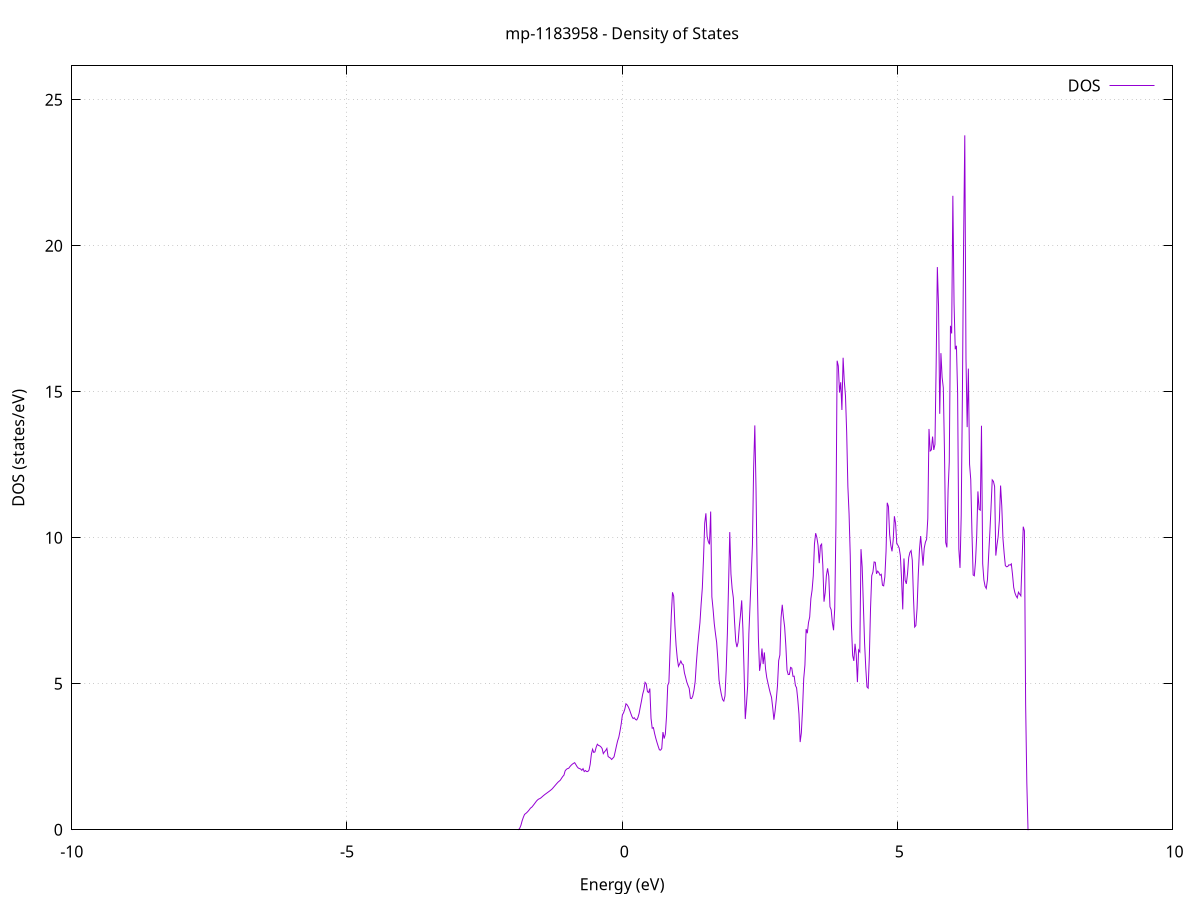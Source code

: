 set title 'mp-1183958 - Density of States'
set xlabel 'Energy (eV)'
set ylabel 'DOS (states/eV)'
set grid
set xrange [-10:10]
set yrange [0:26.162]
set xzeroaxis lt -1
set terminal png size 800,600
set output 'mp-1183958_dos_gnuplot.png'
plot '-' using 1:2 with lines title 'DOS'
-34.007100 0.000000
-33.985400 0.000000
-33.963700 0.000000
-33.942000 0.000000
-33.920300 0.000000
-33.898700 0.000000
-33.877000 0.000000
-33.855300 0.000000
-33.833600 0.000000
-33.812000 0.000000
-33.790300 0.000000
-33.768600 0.000000
-33.746900 0.000000
-33.725300 0.000000
-33.703600 0.000000
-33.681900 0.000000
-33.660200 0.000000
-33.638500 0.000000
-33.616900 0.000000
-33.595200 0.000000
-33.573500 0.000000
-33.551800 0.000000
-33.530200 0.000000
-33.508500 0.000000
-33.486800 0.000000
-33.465100 0.000000
-33.443400 0.000000
-33.421800 0.000000
-33.400100 0.000000
-33.378400 0.000000
-33.356700 0.000000
-33.335100 0.000000
-33.313400 0.000000
-33.291700 0.000000
-33.270000 0.000000
-33.248400 0.000000
-33.226700 0.000000
-33.205000 0.000000
-33.183300 0.000000
-33.161600 0.000000
-33.140000 0.000000
-33.118300 0.000000
-33.096600 0.000000
-33.074900 0.000000
-33.053300 0.000000
-33.031600 0.000000
-33.009900 0.000000
-32.988200 0.000000
-32.966500 0.000000
-32.944900 0.000000
-32.923200 0.000000
-32.901500 0.000000
-32.879800 0.000000
-32.858200 0.000000
-32.836500 0.000000
-32.814800 0.000000
-32.793100 0.000000
-32.771500 0.000000
-32.749800 0.000000
-32.728100 0.000000
-32.706400 0.000000
-32.684700 0.000000
-32.663100 0.000000
-32.641400 0.000000
-32.619700 0.000000
-32.598000 0.000000
-32.576400 0.000000
-32.554700 0.000000
-32.533000 0.000000
-32.511300 0.000000
-32.489600 0.000000
-32.468000 0.000000
-32.446300 0.000000
-32.424600 0.000000
-32.402900 0.000000
-32.381300 0.000000
-32.359600 0.000000
-32.337900 0.000000
-32.316200 0.000000
-32.294600 0.000000
-32.272900 0.000000
-32.251200 0.000000
-32.229500 0.000000
-32.207800 0.000000
-32.186200 0.000000
-32.164500 0.000000
-32.142800 0.000000
-32.121100 0.000000
-32.099500 0.000000
-32.077800 0.000000
-32.056100 0.000000
-32.034400 0.000000
-32.012800 0.000000
-31.991100 0.000000
-31.969400 0.000000
-31.947700 0.000000
-31.926000 0.000000
-31.904400 0.000000
-31.882700 0.000000
-31.861000 0.000000
-31.839300 0.000000
-31.817700 0.000000
-31.796000 0.000000
-31.774300 0.000000
-31.752600 0.000000
-31.730900 0.000000
-31.709300 0.000000
-31.687600 0.000000
-31.665900 0.000000
-31.644200 0.000000
-31.622600 0.000000
-31.600900 0.000000
-31.579200 0.000000
-31.557500 0.000000
-31.535900 0.000000
-31.514200 0.000000
-31.492500 0.000000
-31.470800 0.000000
-31.449100 0.000000
-31.427500 0.000000
-31.405800 0.000000
-31.384100 0.000000
-31.362400 0.000000
-31.340800 0.000000
-31.319100 0.000000
-31.297400 0.000000
-31.275700 0.000000
-31.254000 0.000000
-31.232400 0.000000
-31.210700 0.000000
-31.189000 0.000000
-31.167300 0.000000
-31.145700 0.000000
-31.124000 0.000000
-31.102300 0.000000
-31.080600 0.000000
-31.059000 0.000000
-31.037300 0.000000
-31.015600 0.000000
-30.993900 0.000000
-30.972200 0.000000
-30.950600 0.000000
-30.928900 0.000000
-30.907200 0.000000
-30.885500 0.000000
-30.863900 0.000000
-30.842200 0.000000
-30.820500 0.000000
-30.798800 0.000000
-30.777200 0.000000
-30.755500 0.000000
-30.733800 0.000000
-30.712100 0.000000
-30.690400 0.000000
-30.668800 0.000000
-30.647100 0.000000
-30.625400 0.000000
-30.603700 0.000000
-30.582100 0.000000
-30.560400 0.000000
-30.538700 0.000000
-30.517000 0.000000
-30.495300 0.000000
-30.473700 0.000000
-30.452000 0.000000
-30.430300 0.000000
-30.408600 0.000000
-30.387000 0.000000
-30.365300 0.000000
-30.343600 0.000000
-30.321900 0.000000
-30.300300 0.000000
-30.278600 0.000000
-30.256900 0.000000
-30.235200 0.000000
-30.213500 0.000000
-30.191900 0.000000
-30.170200 0.000000
-30.148500 0.000000
-30.126800 0.000000
-30.105200 0.000000
-30.083500 0.000000
-30.061800 0.000000
-30.040100 0.000000
-30.018400 0.000000
-29.996800 0.000000
-29.975100 0.000000
-29.953400 0.000000
-29.931700 0.000000
-29.910100 0.000000
-29.888400 0.000000
-29.866700 0.000000
-29.845000 0.000000
-29.823400 0.000000
-29.801700 0.000000
-29.780000 0.000000
-29.758300 0.000000
-29.736600 0.000000
-29.715000 0.000000
-29.693300 0.000000
-29.671600 0.000000
-29.649900 0.000000
-29.628300 0.000000
-29.606600 0.000000
-29.584900 0.000000
-29.563200 0.000000
-29.541500 0.000000
-29.519900 0.000000
-29.498200 0.000000
-29.476500 0.000000
-29.454800 0.000000
-29.433200 0.000000
-29.411500 0.000000
-29.389800 0.000000
-29.368100 0.000000
-29.346500 0.000000
-29.324800 0.000000
-29.303100 0.000000
-29.281400 0.000000
-29.259700 0.000000
-29.238100 0.000000
-29.216400 0.000000
-29.194700 0.000000
-29.173000 0.000000
-29.151400 0.000000
-29.129700 0.000000
-29.108000 0.000000
-29.086300 0.000000
-29.064700 0.000000
-29.043000 0.000000
-29.021300 0.000000
-28.999600 0.000000
-28.977900 0.000000
-28.956300 0.000000
-28.934600 0.000000
-28.912900 0.000000
-28.891200 0.000000
-28.869600 0.000000
-28.847900 0.000000
-28.826200 0.000000
-28.804500 0.000000
-28.782800 0.000000
-28.761200 0.000000
-28.739500 0.000000
-28.717800 0.000000
-28.696100 0.000000
-28.674500 0.000000
-28.652800 0.000000
-28.631100 0.000000
-28.609400 0.000000
-28.587800 0.000000
-28.566100 0.000000
-28.544400 0.000000
-28.522700 0.000000
-28.501000 0.000000
-28.479400 0.000000
-28.457700 0.000000
-28.436000 0.000000
-28.414300 0.000000
-28.392700 0.000000
-28.371000 0.000000
-28.349300 0.000000
-28.327600 0.000000
-28.305900 0.000000
-28.284300 0.000000
-28.262600 0.000000
-28.240900 0.000000
-28.219200 0.000000
-28.197600 0.000000
-28.175900 0.000000
-28.154200 0.000000
-28.132500 0.000000
-28.110900 0.000000
-28.089200 0.000000
-28.067500 0.000000
-28.045800 0.000000
-28.024100 0.000000
-28.002500 0.000000
-27.980800 0.000000
-27.959100 0.000000
-27.937400 0.000000
-27.915800 0.000000
-27.894100 0.000000
-27.872400 0.000000
-27.850700 0.000000
-27.829000 0.000000
-27.807400 0.000000
-27.785700 0.000000
-27.764000 0.000000
-27.742300 0.000000
-27.720700 0.000000
-27.699000 0.000000
-27.677300 0.000000
-27.655600 0.000000
-27.634000 0.000000
-27.612300 0.000000
-27.590600 0.000000
-27.568900 0.000000
-27.547200 0.000000
-27.525600 0.000000
-27.503900 0.000000
-27.482200 0.000000
-27.460500 0.000000
-27.438900 0.000000
-27.417200 0.000000
-27.395500 0.000000
-27.373800 0.000000
-27.352200 0.000000
-27.330500 0.000000
-27.308800 0.000000
-27.287100 0.000000
-27.265400 0.000000
-27.243800 0.000000
-27.222100 0.000000
-27.200400 0.000000
-27.178700 0.000000
-27.157100 0.000000
-27.135400 0.000000
-27.113700 0.000000
-27.092000 0.000000
-27.070300 0.000000
-27.048700 0.000000
-27.027000 0.000000
-27.005300 0.000000
-26.983600 0.000000
-26.962000 0.000000
-26.940300 0.000000
-26.918600 0.000000
-26.896900 0.000000
-26.875300 0.000000
-26.853600 0.000000
-26.831900 0.000000
-26.810200 0.000000
-26.788500 0.000000
-26.766900 0.000000
-26.745200 0.000000
-26.723500 0.000000
-26.701800 0.000000
-26.680200 0.000000
-26.658500 0.000000
-26.636800 0.000000
-26.615100 0.000000
-26.593400 0.000000
-26.571800 0.000000
-26.550100 0.000000
-26.528400 0.000000
-26.506700 0.000000
-26.485100 0.000000
-26.463400 0.000000
-26.441700 0.000000
-26.420000 0.000000
-26.398400 0.000000
-26.376700 0.000000
-26.355000 0.000000
-26.333300 0.000000
-26.311600 0.000000
-26.290000 0.000000
-26.268300 0.000000
-26.246600 0.000000
-26.224900 0.000000
-26.203300 0.000000
-26.181600 0.000000
-26.159900 0.000000
-26.138200 0.000000
-26.116500 0.000000
-26.094900 0.000000
-26.073200 0.000000
-26.051500 0.000000
-26.029800 0.000000
-26.008200 0.000000
-25.986500 0.000000
-25.964800 0.000000
-25.943100 0.000000
-25.921500 0.000000
-25.899800 0.000000
-25.878100 0.000000
-25.856400 0.000000
-25.834700 0.000000
-25.813100 0.000000
-25.791400 0.000000
-25.769700 0.000000
-25.748000 0.000000
-25.726400 0.000000
-25.704700 0.000000
-25.683000 0.000000
-25.661300 0.000000
-25.639700 0.000000
-25.618000 0.000000
-25.596300 0.000000
-25.574600 0.000000
-25.552900 0.000000
-25.531300 0.000000
-25.509600 0.000000
-25.487900 0.000000
-25.466200 0.000000
-25.444600 0.000000
-25.422900 0.000000
-25.401200 0.000000
-25.379500 0.000000
-25.357800 0.000000
-25.336200 0.000000
-25.314500 0.000000
-25.292800 0.000000
-25.271100 0.000000
-25.249500 0.000000
-25.227800 0.000000
-25.206100 0.000000
-25.184400 0.000000
-25.162800 0.000000
-25.141100 0.000000
-25.119400 0.000000
-25.097700 0.000000
-25.076000 0.000000
-25.054400 0.000000
-25.032700 0.000000
-25.011000 0.000000
-24.989300 0.000000
-24.967700 0.000000
-24.946000 0.000000
-24.924300 0.000000
-24.902600 0.000000
-24.880900 0.000000
-24.859300 0.000000
-24.837600 0.000000
-24.815900 0.000000
-24.794200 0.000000
-24.772600 0.000000
-24.750900 0.000000
-24.729200 0.000000
-24.707500 0.000000
-24.685900 0.000000
-24.664200 0.000000
-24.642500 0.000000
-24.620800 0.000000
-24.599100 0.000000
-24.577500 0.000000
-24.555800 0.000000
-24.534100 0.000000
-24.512400 0.000000
-24.490800 0.000000
-24.469100 0.000000
-24.447400 0.000000
-24.425700 0.000000
-24.404100 0.000000
-24.382400 0.000000
-24.360700 0.000000
-24.339000 0.000000
-24.317300 0.000000
-24.295700 0.000000
-24.274000 0.000000
-24.252300 0.000000
-24.230600 0.000000
-24.209000 0.000000
-24.187300 0.000000
-24.165600 0.000000
-24.143900 0.000000
-24.122200 0.000000
-24.100600 0.000000
-24.078900 0.000000
-24.057200 0.000000
-24.035500 0.000000
-24.013900 0.000000
-23.992200 0.000000
-23.970500 0.000000
-23.948800 0.000000
-23.927200 0.000000
-23.905500 0.000000
-23.883800 0.000000
-23.862100 0.000000
-23.840400 0.000000
-23.818800 0.000000
-23.797100 0.000000
-23.775400 0.000000
-23.753700 0.000000
-23.732100 0.000000
-23.710400 0.000000
-23.688700 0.000000
-23.667000 0.000000
-23.645300 0.000000
-23.623700 0.000000
-23.602000 0.000000
-23.580300 0.000000
-23.558600 0.000000
-23.537000 0.000000
-23.515300 0.000000
-23.493600 0.000000
-23.471900 0.000000
-23.450300 0.000000
-23.428600 0.000000
-23.406900 0.000000
-23.385200 0.000000
-23.363500 0.000000
-23.341900 0.000000
-23.320200 0.000000
-23.298500 0.000000
-23.276800 0.000000
-23.255200 0.000000
-23.233500 0.000000
-23.211800 0.000000
-23.190100 0.000000
-23.168400 0.000000
-23.146800 0.000000
-23.125100 0.000000
-23.103400 0.000000
-23.081700 0.000000
-23.060100 0.000000
-23.038400 0.000000
-23.016700 0.000000
-22.995000 0.000000
-22.973400 0.000000
-22.951700 0.000000
-22.930000 0.000000
-22.908300 0.000000
-22.886600 0.000000
-22.865000 0.000000
-22.843300 0.000000
-22.821600 0.000000
-22.799900 0.000000
-22.778300 0.000000
-22.756600 0.000000
-22.734900 0.000000
-22.713200 0.000000
-22.691600 0.000000
-22.669900 0.000000
-22.648200 0.000000
-22.626500 0.000000
-22.604800 0.000000
-22.583200 0.000000
-22.561500 0.000000
-22.539800 0.000000
-22.518100 0.000000
-22.496500 0.000000
-22.474800 0.000000
-22.453100 0.000000
-22.431400 0.000000
-22.409700 0.000000
-22.388100 0.000000
-22.366400 0.000000
-22.344700 0.000000
-22.323000 0.000000
-22.301400 0.000000
-22.279700 0.000000
-22.258000 0.000000
-22.236300 0.000000
-22.214700 0.000000
-22.193000 0.000000
-22.171300 0.000000
-22.149600 0.000000
-22.127900 0.000000
-22.106300 0.000000
-22.084600 0.000000
-22.062900 0.000000
-22.041200 0.000000
-22.019600 0.000000
-21.997900 0.000000
-21.976200 0.000000
-21.954500 0.000000
-21.932800 0.000000
-21.911200 0.000000
-21.889500 0.000000
-21.867800 0.000000
-21.846100 0.000000
-21.824500 0.000000
-21.802800 0.000000
-21.781100 0.000000
-21.759400 0.000000
-21.737800 0.000000
-21.716100 0.000000
-21.694400 0.000000
-21.672700 0.000000
-21.651000 0.000000
-21.629400 0.000000
-21.607700 0.000000
-21.586000 0.000000
-21.564300 0.000000
-21.542700 0.000000
-21.521000 0.000000
-21.499300 0.000000
-21.477600 0.000000
-21.455900 0.000000
-21.434300 0.000000
-21.412600 0.000000
-21.390900 0.000000
-21.369200 0.000000
-21.347600 0.000000
-21.325900 0.000000
-21.304200 0.000000
-21.282500 0.000000
-21.260900 0.000000
-21.239200 0.000000
-21.217500 0.000000
-21.195800 0.000000
-21.174100 0.000000
-21.152500 0.000000
-21.130800 0.000000
-21.109100 0.000000
-21.087400 0.000000
-21.065800 0.000000
-21.044100 0.000000
-21.022400 0.000000
-21.000700 0.000000
-20.979100 0.000000
-20.957400 0.000000
-20.935700 0.000000
-20.914000 0.000000
-20.892300 0.000000
-20.870700 0.000000
-20.849000 0.000000
-20.827300 0.000000
-20.805600 0.000000
-20.784000 0.000000
-20.762300 0.000000
-20.740600 0.000000
-20.718900 0.000000
-20.697200 0.000000
-20.675600 0.000000
-20.653900 0.000000
-20.632200 0.000000
-20.610500 0.000000
-20.588900 0.000000
-20.567200 0.000000
-20.545500 0.000000
-20.523800 0.000000
-20.502200 0.000000
-20.480500 0.000000
-20.458800 0.000000
-20.437100 0.000000
-20.415400 0.000000
-20.393800 0.000000
-20.372100 0.000000
-20.350400 0.000000
-20.328700 0.000000
-20.307100 0.000000
-20.285400 0.000000
-20.263700 0.000000
-20.242000 0.000000
-20.220300 0.000000
-20.198700 0.000000
-20.177000 0.000000
-20.155300 0.000000
-20.133600 0.000000
-20.112000 0.000000
-20.090300 0.000000
-20.068600 0.000000
-20.046900 0.000000
-20.025300 0.000000
-20.003600 0.000000
-19.981900 0.000000
-19.960200 0.000000
-19.938500 0.000000
-19.916900 0.000000
-19.895200 0.000000
-19.873500 0.000000
-19.851800 0.000000
-19.830200 0.000000
-19.808500 0.000000
-19.786800 0.000000
-19.765100 0.000000
-19.743400 0.000000
-19.721800 0.000000
-19.700100 0.000000
-19.678400 0.000000
-19.656700 0.000000
-19.635100 0.000000
-19.613400 0.000000
-19.591700 0.000000
-19.570000 0.000000
-19.548400 0.000000
-19.526700 0.000000
-19.505000 0.000000
-19.483300 0.000000
-19.461600 0.000000
-19.440000 0.000000
-19.418300 0.000000
-19.396600 0.000000
-19.374900 0.000000
-19.353300 0.000000
-19.331600 0.000000
-19.309900 0.000000
-19.288200 0.000000
-19.266600 0.000000
-19.244900 0.000000
-19.223200 0.000000
-19.201500 0.000000
-19.179800 0.000000
-19.158200 0.000000
-19.136500 0.000000
-19.114800 0.000000
-19.093100 0.000000
-19.071500 0.000000
-19.049800 0.000000
-19.028100 0.000000
-19.006400 0.000000
-18.984700 0.000000
-18.963100 0.000000
-18.941400 0.000000
-18.919700 0.000000
-18.898000 0.000000
-18.876400 0.000000
-18.854700 0.000000
-18.833000 0.000000
-18.811300 0.000000
-18.789700 0.000000
-18.768000 0.000000
-18.746300 0.000000
-18.724600 0.000000
-18.702900 0.000000
-18.681300 0.000000
-18.659600 0.000000
-18.637900 0.000000
-18.616200 0.000000
-18.594600 0.000000
-18.572900 0.000000
-18.551200 0.000000
-18.529500 0.000000
-18.507800 0.000000
-18.486200 0.000000
-18.464500 0.000000
-18.442800 0.000000
-18.421100 0.000000
-18.399500 0.000000
-18.377800 0.000000
-18.356100 0.000000
-18.334400 0.000000
-18.312800 0.000000
-18.291100 0.000000
-18.269400 0.000000
-18.247700 0.000000
-18.226000 0.000000
-18.204400 0.000000
-18.182700 0.000000
-18.161000 0.000000
-18.139300 0.000000
-18.117700 0.000000
-18.096000 0.000000
-18.074300 0.000000
-18.052600 0.000000
-18.031000 0.000000
-18.009300 0.000000
-17.987600 0.000000
-17.965900 0.000000
-17.944200 0.000000
-17.922600 0.000000
-17.900900 0.000000
-17.879200 0.000000
-17.857500 0.000000
-17.835900 0.000000
-17.814200 0.000000
-17.792500 0.000000
-17.770800 0.000000
-17.749100 0.000000
-17.727500 0.000000
-17.705800 0.000000
-17.684100 0.000000
-17.662400 0.000000
-17.640800 0.000000
-17.619100 0.000000
-17.597400 0.000000
-17.575700 0.000000
-17.554100 0.000000
-17.532400 0.000000
-17.510700 0.000000
-17.489000 0.000000
-17.467300 0.000000
-17.445700 0.000000
-17.424000 0.000000
-17.402300 0.000000
-17.380600 0.000000
-17.359000 0.000000
-17.337300 0.000000
-17.315600 0.000000
-17.293900 0.000000
-17.272200 0.000000
-17.250600 0.000000
-17.228900 0.000000
-17.207200 0.000000
-17.185500 0.000000
-17.163900 0.000000
-17.142200 0.000000
-17.120500 0.000000
-17.098800 0.000000
-17.077200 0.000000
-17.055500 0.000000
-17.033800 0.000000
-17.012100 0.000000
-16.990400 0.000000
-16.968800 0.000000
-16.947100 0.000000
-16.925400 0.000000
-16.903700 0.000000
-16.882100 0.000000
-16.860400 0.000000
-16.838700 0.000000
-16.817000 0.000000
-16.795300 0.000000
-16.773700 0.000000
-16.752000 0.000000
-16.730300 0.000000
-16.708600 0.000000
-16.687000 0.000000
-16.665300 0.000000
-16.643600 0.000000
-16.621900 0.000000
-16.600300 0.000000
-16.578600 0.000000
-16.556900 0.000000
-16.535200 0.000000
-16.513500 0.000000
-16.491900 0.000000
-16.470200 0.000000
-16.448500 0.000000
-16.426800 0.000000
-16.405200 0.000000
-16.383500 0.000000
-16.361800 0.000000
-16.340100 0.000000
-16.318500 0.000000
-16.296800 0.000000
-16.275100 0.000000
-16.253400 0.000000
-16.231700 0.000000
-16.210100 0.000000
-16.188400 0.000000
-16.166700 0.000000
-16.145000 0.000000
-16.123400 0.000000
-16.101700 0.000000
-16.080000 0.000000
-16.058300 0.000000
-16.036600 0.000000
-16.015000 0.000000
-15.993300 0.000000
-15.971600 0.000000
-15.949900 0.000000
-15.928300 0.000000
-15.906600 0.000000
-15.884900 0.000000
-15.863200 0.000000
-15.841600 0.000000
-15.819900 0.000000
-15.798200 0.000000
-15.776500 0.000000
-15.754800 0.000000
-15.733200 0.000000
-15.711500 0.000000
-15.689800 0.000000
-15.668100 0.000000
-15.646500 0.000000
-15.624800 0.000000
-15.603100 0.000000
-15.581400 0.000000
-15.559700 308.618600
-15.538100 224.145300
-15.516400 0.000000
-15.494700 0.000000
-15.473000 0.000000
-15.451400 0.000000
-15.429700 0.000000
-15.408000 0.000000
-15.386300 0.000000
-15.364700 0.000000
-15.343000 0.000000
-15.321300 0.000000
-15.299600 0.000000
-15.277900 0.000000
-15.256300 0.000000
-15.234600 0.000000
-15.212900 0.000000
-15.191200 0.000000
-15.169600 0.000000
-15.147900 0.000000
-15.126200 0.000000
-15.104500 0.000000
-15.082800 0.000000
-15.061200 0.000000
-15.039500 0.000000
-15.017800 0.000000
-14.996100 0.000000
-14.974500 0.000000
-14.952800 0.000000
-14.931100 0.000000
-14.909400 0.000000
-14.887800 0.000000
-14.866100 0.000000
-14.844400 0.000000
-14.822700 0.000000
-14.801000 0.000000
-14.779400 0.000000
-14.757700 0.000000
-14.736000 0.000000
-14.714300 0.000000
-14.692700 0.000000
-14.671000 0.000000
-14.649300 0.000000
-14.627600 0.000000
-14.606000 0.000000
-14.584300 0.000000
-14.562600 0.000000
-14.540900 0.000000
-14.519200 0.000000
-14.497600 0.000000
-14.475900 0.000000
-14.454200 0.000000
-14.432500 0.000000
-14.410900 0.000000
-14.389200 0.000000
-14.367500 0.000000
-14.345800 0.000000
-14.324100 0.000000
-14.302500 0.000000
-14.280800 0.000000
-14.259100 0.000000
-14.237400 0.000000
-14.215800 0.000000
-14.194100 0.000000
-14.172400 0.000000
-14.150700 0.000000
-14.129100 0.000000
-14.107400 0.000000
-14.085700 0.000000
-14.064000 0.000000
-14.042300 0.000000
-14.020700 0.000000
-13.999000 0.000000
-13.977300 0.000000
-13.955600 0.000000
-13.934000 0.000000
-13.912300 0.000000
-13.890600 0.000000
-13.868900 0.000000
-13.847200 0.000000
-13.825600 0.000000
-13.803900 0.000000
-13.782200 0.000000
-13.760500 0.000000
-13.738900 0.000000
-13.717200 0.000000
-13.695500 0.000000
-13.673800 0.000000
-13.652200 0.000000
-13.630500 0.000000
-13.608800 0.000000
-13.587100 0.000000
-13.565400 0.000000
-13.543800 0.000000
-13.522100 0.000000
-13.500400 0.000000
-13.478700 0.000000
-13.457100 0.000000
-13.435400 0.000000
-13.413700 0.000000
-13.392000 0.000000
-13.370300 0.000000
-13.348700 0.000000
-13.327000 0.000000
-13.305300 0.000000
-13.283600 0.000000
-13.262000 0.000000
-13.240300 0.000000
-13.218600 0.000000
-13.196900 0.000000
-13.175300 0.000000
-13.153600 0.000000
-13.131900 0.000000
-13.110200 0.000000
-13.088500 0.000000
-13.066900 0.000000
-13.045200 0.000000
-13.023500 0.000000
-13.001800 0.000000
-12.980200 0.000000
-12.958500 0.000000
-12.936800 0.000000
-12.915100 0.000000
-12.893500 0.000000
-12.871800 0.000000
-12.850100 0.000000
-12.828400 0.000000
-12.806700 0.000000
-12.785100 0.000000
-12.763400 0.000000
-12.741700 0.000000
-12.720000 0.000000
-12.698400 0.000000
-12.676700 0.000000
-12.655000 0.000000
-12.633300 0.000000
-12.611600 0.000000
-12.590000 0.000000
-12.568300 0.000000
-12.546600 0.000000
-12.524900 0.000000
-12.503300 0.000000
-12.481600 0.000000
-12.459900 0.000000
-12.438200 0.000000
-12.416600 0.000000
-12.394900 0.000000
-12.373200 0.000000
-12.351500 0.000000
-12.329800 0.000000
-12.308200 0.000000
-12.286500 0.000000
-12.264800 0.000000
-12.243100 0.000000
-12.221500 0.000000
-12.199800 0.000000
-12.178100 0.000000
-12.156400 0.000000
-12.134700 0.000000
-12.113100 0.000000
-12.091400 0.000000
-12.069700 0.000000
-12.048000 0.000000
-12.026400 0.000000
-12.004700 0.000000
-11.983000 0.000000
-11.961300 0.000000
-11.939700 0.000000
-11.918000 0.000000
-11.896300 0.000000
-11.874600 0.000000
-11.852900 0.000000
-11.831300 0.000000
-11.809600 0.000000
-11.787900 0.000000
-11.766200 0.000000
-11.744600 0.000000
-11.722900 0.000000
-11.701200 0.000000
-11.679500 0.000000
-11.657900 0.000000
-11.636200 0.000000
-11.614500 0.000000
-11.592800 0.000000
-11.571100 0.000000
-11.549500 0.000000
-11.527800 0.000000
-11.506100 0.000000
-11.484400 0.000000
-11.462800 0.000000
-11.441100 0.000000
-11.419400 0.000000
-11.397700 0.000000
-11.376000 0.000000
-11.354400 0.000000
-11.332700 0.000000
-11.311000 0.000000
-11.289300 0.000000
-11.267700 0.000000
-11.246000 0.000000
-11.224300 0.000000
-11.202600 0.000000
-11.181000 0.000000
-11.159300 0.000000
-11.137600 0.000000
-11.115900 0.000000
-11.094200 0.000000
-11.072600 0.000000
-11.050900 0.000000
-11.029200 0.000000
-11.007500 0.000000
-10.985900 0.000000
-10.964200 0.000000
-10.942500 0.000000
-10.920800 0.000000
-10.899100 0.000000
-10.877500 0.000000
-10.855800 0.000000
-10.834100 0.000000
-10.812400 0.000000
-10.790800 0.000000
-10.769100 0.000000
-10.747400 0.000000
-10.725700 0.000000
-10.704100 0.000000
-10.682400 0.000000
-10.660700 0.000000
-10.639000 0.000000
-10.617300 0.000000
-10.595700 0.000000
-10.574000 0.000000
-10.552300 0.000000
-10.530600 0.000000
-10.509000 0.000000
-10.487300 0.000000
-10.465600 0.000000
-10.443900 0.000000
-10.422200 0.000000
-10.400600 741.124400
-10.378900 0.000000
-10.357200 0.000000
-10.335500 0.000000
-10.313900 0.000000
-10.292200 0.000000
-10.270500 0.000000
-10.248800 0.000000
-10.227200 0.000000
-10.205500 0.000000
-10.183800 0.000000
-10.162100 0.000000
-10.140400 0.000000
-10.118800 0.000000
-10.097100 0.000000
-10.075400 0.000000
-10.053700 0.000000
-10.032100 0.000000
-10.010400 0.000000
-9.988700 0.000000
-9.967000 0.000000
-9.945400 0.000000
-9.923700 0.000000
-9.902000 0.000000
-9.880300 0.000000
-9.858600 0.000000
-9.837000 0.000000
-9.815300 0.000000
-9.793600 0.000000
-9.771900 0.000000
-9.750300 0.000000
-9.728600 0.000000
-9.706900 0.000000
-9.685200 0.000000
-9.663500 0.000000
-9.641900 0.000000
-9.620200 0.000000
-9.598500 0.000000
-9.576800 0.000000
-9.555200 0.000000
-9.533500 0.000000
-9.511800 0.000000
-9.490100 0.000000
-9.468500 0.000000
-9.446800 0.000000
-9.425100 0.000000
-9.403400 0.000000
-9.381700 0.000000
-9.360100 0.000000
-9.338400 0.000000
-9.316700 0.000000
-9.295000 0.000000
-9.273400 0.000000
-9.251700 0.000000
-9.230000 0.000000
-9.208300 0.000000
-9.186600 0.000000
-9.165000 0.000000
-9.143300 0.000000
-9.121600 0.000000
-9.099900 0.000000
-9.078300 0.000000
-9.056600 0.000000
-9.034900 0.000000
-9.013200 0.000000
-8.991600 0.000000
-8.969900 0.000000
-8.948200 0.000000
-8.926500 0.000000
-8.904800 0.000000
-8.883200 0.000000
-8.861500 0.000000
-8.839800 0.000000
-8.818100 0.000000
-8.796500 0.000000
-8.774800 0.000000
-8.753100 0.000000
-8.731400 0.000000
-8.709700 0.000000
-8.688100 0.000000
-8.666400 0.000000
-8.644700 0.000000
-8.623000 0.000000
-8.601400 0.000000
-8.579700 0.000000
-8.558000 0.000000
-8.536300 0.000000
-8.514700 0.000000
-8.493000 0.000000
-8.471300 0.000000
-8.449600 0.000000
-8.427900 0.000000
-8.406300 0.000000
-8.384600 0.000000
-8.362900 0.000000
-8.341200 0.000000
-8.319600 0.000000
-8.297900 0.000000
-8.276200 0.000000
-8.254500 0.000000
-8.232900 0.000000
-8.211200 0.000000
-8.189500 0.000000
-8.167800 0.000000
-8.146100 0.000000
-8.124500 0.000000
-8.102800 0.000000
-8.081100 0.000000
-8.059400 0.000000
-8.037800 0.000000
-8.016100 0.000000
-7.994400 0.000000
-7.972700 0.000000
-7.951000 0.000000
-7.929400 0.000000
-7.907700 0.000000
-7.886000 0.000000
-7.864300 0.000000
-7.842700 0.000000
-7.821000 0.000000
-7.799300 0.000000
-7.777600 0.000000
-7.756000 0.000000
-7.734300 0.000000
-7.712600 0.000000
-7.690900 0.000000
-7.669200 0.000000
-7.647600 0.000000
-7.625900 0.000000
-7.604200 0.000000
-7.582500 0.000000
-7.560900 0.000000
-7.539200 0.000000
-7.517500 0.000000
-7.495800 0.000000
-7.474100 0.000000
-7.452500 0.000000
-7.430800 0.000000
-7.409100 0.000000
-7.387400 0.000000
-7.365800 0.000000
-7.344100 0.000000
-7.322400 0.000000
-7.300700 0.000000
-7.279100 0.000000
-7.257400 0.000000
-7.235700 0.000000
-7.214000 0.000000
-7.192300 0.000000
-7.170700 0.000000
-7.149000 0.000000
-7.127300 0.000000
-7.105600 0.000000
-7.084000 0.000000
-7.062300 0.000000
-7.040600 0.000000
-7.018900 0.000000
-6.997200 0.000000
-6.975600 0.000000
-6.953900 0.000000
-6.932200 0.000000
-6.910500 0.000000
-6.888900 0.000000
-6.867200 0.000000
-6.845500 0.000000
-6.823800 0.000000
-6.802200 0.000000
-6.780500 0.000000
-6.758800 0.000000
-6.737100 0.000000
-6.715400 0.000000
-6.693800 0.000000
-6.672100 0.000000
-6.650400 0.000000
-6.628700 0.000000
-6.607100 0.000000
-6.585400 0.000000
-6.563700 0.000000
-6.542000 0.000000
-6.520400 0.000000
-6.498700 0.000000
-6.477000 0.000000
-6.455300 0.000000
-6.433600 0.000000
-6.412000 0.000000
-6.390300 0.000000
-6.368600 0.000000
-6.346900 0.000000
-6.325300 0.000000
-6.303600 0.000000
-6.281900 0.000000
-6.260200 0.000000
-6.238500 0.000000
-6.216900 0.000000
-6.195200 0.000000
-6.173500 0.000000
-6.151800 0.000000
-6.130200 0.000000
-6.108500 0.000000
-6.086800 0.000000
-6.065100 0.000000
-6.043500 0.000000
-6.021800 0.000000
-6.000100 0.000000
-5.978400 0.000000
-5.956700 0.000000
-5.935100 0.000000
-5.913400 0.000000
-5.891700 0.000000
-5.870000 0.000000
-5.848400 0.000000
-5.826700 0.000000
-5.805000 0.000000
-5.783300 0.000000
-5.761600 0.000000
-5.740000 0.000000
-5.718300 0.000000
-5.696600 0.000000
-5.674900 0.000000
-5.653300 0.000000
-5.631600 0.000000
-5.609900 0.000000
-5.588200 0.000000
-5.566600 0.000000
-5.544900 0.000000
-5.523200 0.000000
-5.501500 0.000000
-5.479800 0.000000
-5.458200 0.000000
-5.436500 0.000000
-5.414800 0.000000
-5.393100 0.000000
-5.371500 0.000000
-5.349800 0.000000
-5.328100 0.000000
-5.306400 0.000000
-5.284800 0.000000
-5.263100 0.000000
-5.241400 0.000000
-5.219700 0.000000
-5.198000 0.000000
-5.176400 0.000000
-5.154700 0.000000
-5.133000 0.000000
-5.111300 0.000000
-5.089700 0.000000
-5.068000 0.000000
-5.046300 0.000000
-5.024600 0.000000
-5.002900 0.000000
-4.981300 0.000000
-4.959600 0.000000
-4.937900 0.000000
-4.916200 0.000000
-4.894600 0.000000
-4.872900 0.000000
-4.851200 0.000000
-4.829500 0.000000
-4.807900 0.000000
-4.786200 0.000000
-4.764500 0.000000
-4.742800 0.000000
-4.721100 0.000000
-4.699500 0.000000
-4.677800 0.000000
-4.656100 0.000000
-4.634400 0.000000
-4.612800 0.000000
-4.591100 0.000000
-4.569400 0.000000
-4.547700 0.000000
-4.526000 0.000000
-4.504400 0.000000
-4.482700 0.000000
-4.461000 0.000000
-4.439300 0.000000
-4.417700 0.000000
-4.396000 0.000000
-4.374300 0.000000
-4.352600 0.000000
-4.331000 0.000000
-4.309300 0.000000
-4.287600 0.000000
-4.265900 0.000000
-4.244200 0.000000
-4.222600 0.000000
-4.200900 0.000000
-4.179200 0.000000
-4.157500 0.000000
-4.135900 0.000000
-4.114200 0.000000
-4.092500 0.000000
-4.070800 0.000000
-4.049100 0.000000
-4.027500 0.000000
-4.005800 0.000000
-3.984100 0.000000
-3.962400 0.000000
-3.940800 0.000000
-3.919100 0.000000
-3.897400 0.000000
-3.875700 0.000000
-3.854100 0.000000
-3.832400 0.000000
-3.810700 0.000000
-3.789000 0.000000
-3.767300 0.000000
-3.745700 0.000000
-3.724000 0.000000
-3.702300 0.000000
-3.680600 0.000000
-3.659000 0.000000
-3.637300 0.000000
-3.615600 0.000000
-3.593900 0.000000
-3.572300 0.000000
-3.550600 0.000000
-3.528900 0.000000
-3.507200 0.000000
-3.485500 0.000000
-3.463900 0.000000
-3.442200 0.000000
-3.420500 0.000000
-3.398800 0.000000
-3.377200 0.000000
-3.355500 0.000000
-3.333800 0.000000
-3.312100 0.000000
-3.290400 0.000000
-3.268800 0.000000
-3.247100 0.000000
-3.225400 0.000000
-3.203700 0.000000
-3.182100 0.000000
-3.160400 0.000000
-3.138700 0.000000
-3.117000 0.000000
-3.095400 0.000000
-3.073700 0.000000
-3.052000 0.000000
-3.030300 0.000000
-3.008600 0.000000
-2.987000 0.000000
-2.965300 0.000000
-2.943600 0.000000
-2.921900 0.000000
-2.900300 0.000000
-2.878600 0.000000
-2.856900 0.000000
-2.835200 0.000000
-2.813500 0.000000
-2.791900 0.000000
-2.770200 0.000000
-2.748500 0.000000
-2.726800 0.000000
-2.705200 0.000000
-2.683500 0.000000
-2.661800 0.000000
-2.640100 0.000000
-2.618500 0.000000
-2.596800 0.000000
-2.575100 0.000000
-2.553400 0.000000
-2.531700 0.000000
-2.510100 0.000000
-2.488400 0.000000
-2.466700 0.000000
-2.445000 0.000000
-2.423400 0.000000
-2.401700 0.000000
-2.380000 0.000000
-2.358300 0.000000
-2.336600 0.000000
-2.315000 0.000000
-2.293300 0.000000
-2.271600 0.000000
-2.249900 0.000000
-2.228300 0.000000
-2.206600 0.000000
-2.184900 0.000000
-2.163200 0.000000
-2.141600 0.000000
-2.119900 0.000000
-2.098200 0.000000
-2.076500 0.000000
-2.054800 0.000000
-2.033200 0.000000
-2.011500 0.000000
-1.989800 0.000000
-1.968100 0.000000
-1.946500 0.000000
-1.924800 0.000000
-1.903100 0.000000
-1.881400 0.006500
-1.859800 0.057900
-1.838100 0.160400
-1.816400 0.312000
-1.794700 0.429800
-1.773000 0.527000
-1.751400 0.557200
-1.729700 0.594200
-1.708000 0.637800
-1.686300 0.687500
-1.664700 0.743300
-1.643000 0.771400
-1.621300 0.820800
-1.599600 0.874100
-1.577900 0.929400
-1.556300 0.984000
-1.534600 1.026700
-1.512900 1.055600
-1.491200 1.072300
-1.469600 1.102900
-1.447900 1.140000
-1.426200 1.175500
-1.404500 1.208200
-1.382900 1.237900
-1.361200 1.267500
-1.339500 1.297600
-1.317800 1.327600
-1.296100 1.360400
-1.274500 1.394900
-1.252800 1.440800
-1.231100 1.489000
-1.209400 1.536600
-1.187800 1.583600
-1.166100 1.629000
-1.144400 1.663900
-1.122700 1.699700
-1.101000 1.764900
-1.079400 1.824500
-1.057700 1.870000
-1.036000 2.016200
-1.014300 2.067300
-0.992700 2.095100
-0.971000 2.106500
-0.949300 2.161900
-0.927600 2.208200
-0.906000 2.245600
-0.884300 2.274000
-0.862600 2.298200
-0.840900 2.231700
-0.819200 2.162300
-0.797600 2.115100
-0.775900 2.095900
-0.754200 2.081400
-0.732500 2.036300
-0.710900 2.093100
-0.689200 1.994000
-0.667500 2.029300
-0.645800 1.994600
-0.624100 1.994200
-0.602500 2.042500
-0.580800 2.239700
-0.559100 2.587100
-0.537400 2.757900
-0.515800 2.648100
-0.494100 2.666900
-0.472400 2.824500
-0.450700 2.930000
-0.429100 2.889000
-0.407400 2.874500
-0.385700 2.840300
-0.364000 2.783300
-0.342300 2.607700
-0.320700 2.668100
-0.299000 2.715800
-0.277300 2.785000
-0.255600 2.513100
-0.234000 2.477800
-0.212300 2.456300
-0.190600 2.407100
-0.168900 2.451100
-0.147300 2.499500
-0.125600 2.680300
-0.103900 2.869500
-0.082200 3.044900
-0.060500 3.170700
-0.038900 3.378900
-0.017200 3.620500
0.004500 3.934300
0.026200 4.009500
0.047800 4.126000
0.069500 4.315100
0.091200 4.276500
0.112900 4.206900
0.134600 4.109700
0.156200 3.990700
0.177900 3.878000
0.199600 3.810300
0.221300 3.835900
0.242900 3.776000
0.264600 3.760100
0.286300 3.840000
0.308000 3.984500
0.329600 4.203500
0.351300 4.412000
0.373000 4.641700
0.394700 4.793800
0.416400 5.048300
0.438000 4.996600
0.459700 4.729500
0.481400 4.701100
0.503100 4.837500
0.524700 3.816600
0.546400 3.477000
0.568100 3.497700
0.589800 3.297400
0.611500 3.133900
0.633100 2.992200
0.654800 2.860400
0.676500 2.739400
0.698200 2.726600
0.719800 2.782100
0.741500 3.346200
0.763200 3.123800
0.784900 3.277200
0.806500 3.892800
0.828200 4.944200
0.849900 5.051200
0.871600 6.242300
0.893300 7.355200
0.914900 8.133000
0.936600 7.995300
0.958300 7.003600
0.980000 6.317800
1.001600 5.873800
1.023300 5.598500
1.045000 5.681700
1.066700 5.779700
1.088300 5.684200
1.110000 5.655900
1.131700 5.374300
1.153400 5.218100
1.175100 5.055200
1.196700 4.943400
1.218400 4.844600
1.240100 4.503800
1.261800 4.493000
1.283400 4.580100
1.305100 4.777600
1.326800 5.074500
1.348500 5.713800
1.370200 6.241800
1.391800 6.681600
1.413500 7.087200
1.435200 7.728000
1.456900 8.282900
1.478500 9.298800
1.500200 10.499900
1.521900 10.838100
1.543600 10.051800
1.565200 9.871700
1.586900 9.775500
1.608600 10.898800
1.630300 7.978100
1.652000 7.560000
1.673600 7.064100
1.695300 6.722300
1.717000 6.417300
1.738700 5.838900
1.760300 5.133200
1.782000 4.848900
1.803700 4.626400
1.825400 4.456300
1.847100 4.406700
1.868700 4.583300
1.890400 5.454800
1.912100 6.719100
1.933800 8.409900
1.955400 10.195700
1.977100 8.760200
1.998800 8.253500
2.020500 7.944800
2.042100 7.138400
2.063800 6.461300
2.085500 6.256600
2.107200 6.420600
2.128900 6.959900
2.150500 7.359000
2.172200 7.857600
2.193900 6.886800
2.215600 5.416100
2.237200 3.793400
2.258900 4.306800
2.280600 4.932400
2.302300 6.710400
2.324000 7.702700
2.345600 8.709000
2.367300 9.766400
2.389000 12.373100
2.410700 13.847800
2.432300 11.695300
2.454000 8.697900
2.475700 6.556300
2.497400 5.444000
2.519000 5.730700
2.540700 6.208100
2.562400 5.675400
2.584100 6.073800
2.605800 5.510100
2.627400 5.213200
2.649100 5.027200
2.670800 4.842300
2.692500 4.674800
2.714100 4.537200
2.735800 4.185600
2.757500 3.768100
2.779200 4.071700
2.800800 4.462600
2.822500 4.933300
2.844200 5.794500
2.865900 5.985100
2.887600 7.264700
2.909200 7.706700
2.930900 7.282700
2.952600 6.944300
2.974300 6.300700
2.995900 5.469100
3.017600 5.315700
3.039300 5.320100
3.061000 5.561800
3.082700 5.535200
3.104300 5.254900
3.126000 5.260500
3.147700 4.945800
3.169400 4.861600
3.191000 4.465800
3.212700 3.964300
3.234400 3.004000
3.256100 3.318600
3.277700 4.129700
3.299400 5.177800
3.321100 5.639900
3.342800 6.872900
3.364500 6.730900
3.386100 7.095900
3.407800 7.285200
3.429500 7.919900
3.451200 8.204500
3.472800 8.698400
3.494500 9.791500
3.516200 10.157200
3.537900 10.010000
3.559600 9.744700
3.581200 9.130100
3.602900 9.731200
3.624600 9.784600
3.646300 9.058600
3.667900 7.812100
3.689600 8.121800
3.711300 8.707500
3.733000 8.953700
3.754600 8.682900
3.776300 7.636000
3.798000 7.536200
3.819700 7.093300
3.841400 6.833100
3.863000 7.598100
3.884700 10.453000
3.906400 16.063900
3.928100 15.885400
3.949700 14.974300
3.971400 15.327100
3.993100 14.377600
4.014800 16.166800
4.036500 15.360500
4.058100 14.860400
4.079800 13.608800
4.101500 11.759100
4.123200 10.818800
4.144800 9.386700
4.166500 6.983200
4.188200 5.966600
4.209900 5.783100
4.231500 6.370200
4.253200 5.988200
4.274900 5.056900
4.296600 6.158700
4.318300 6.093800
4.339900 9.611700
4.361600 8.999700
4.383300 7.684000
4.405000 6.398500
4.426600 5.545800
4.448300 4.893400
4.470000 4.850400
4.491700 5.927800
4.513300 7.586500
4.535000 8.700100
4.556700 8.828700
4.578400 9.172300
4.600100 9.159200
4.621700 8.766400
4.643400 8.857600
4.665100 8.807000
4.686800 8.716200
4.708400 8.749100
4.730100 8.375400
4.751800 8.353500
4.773500 8.664900
4.795200 9.538700
4.816800 11.199200
4.838500 11.071300
4.860200 10.114400
4.881900 9.739500
4.903500 9.535600
4.925200 9.921500
4.946900 10.738000
4.968600 10.488200
4.990200 9.796100
5.011900 9.740200
5.033600 9.648600
5.055300 9.389300
5.077000 8.594900
5.098600 7.547700
5.120300 9.292100
5.142000 8.544300
5.163700 8.422100
5.185300 8.768100
5.207000 9.323500
5.228700 9.497400
5.250400 9.560800
5.272100 9.229800
5.293700 7.941100
5.315400 6.943200
5.337100 6.995200
5.358800 7.578400
5.380400 8.716800
5.402100 9.592200
5.423800 10.060200
5.445500 9.576200
5.467100 9.046500
5.488800 9.644000
5.510500 9.849900
5.532200 9.949700
5.553900 10.665200
5.575500 13.728000
5.597200 12.973600
5.618900 13.010900
5.640600 13.467300
5.662200 13.008800
5.683900 13.201600
5.705600 15.918900
5.727300 19.271700
5.749000 17.931300
5.770600 14.246000
5.792300 16.322700
5.814000 15.498300
5.835700 15.137900
5.857300 12.908800
5.879000 9.837500
5.900700 9.671200
5.922400 11.630000
5.944000 12.597100
5.965700 17.260000
5.987400 16.997800
6.009100 21.712800
6.030800 18.021400
6.052400 16.455500
6.074100 16.575500
6.095800 14.940300
6.117500 9.621300
6.139100 8.969100
6.160800 10.758800
6.182500 14.873300
6.204200 20.103400
6.225800 23.783700
6.247500 16.143000
6.269200 13.790500
6.290900 15.793300
6.312600 12.518200
6.334200 11.993300
6.355900 10.185300
6.377600 8.727000
6.399300 8.698300
6.420900 9.193600
6.442600 10.082400
6.464300 11.589000
6.486000 10.973200
6.507700 10.945300
6.529300 13.836600
6.551000 9.114000
6.572700 8.560600
6.594400 8.339800
6.616000 8.263800
6.637700 8.562100
6.659400 9.403100
6.681100 10.178100
6.702700 11.030800
6.724400 11.982900
6.746100 11.934600
6.767800 11.758700
6.789500 9.389900
6.811100 9.755600
6.832800 10.048300
6.854500 10.598400
6.876200 11.789700
6.897800 11.091600
6.919500 9.970000
6.941200 9.463200
6.962900 9.047900
6.984600 9.007200
7.006200 9.015900
7.027900 9.076100
7.049600 9.063400
7.071300 9.106200
7.092900 8.745600
7.114600 8.301400
7.136300 8.117900
7.158000 8.009200
7.179600 7.942600
7.201300 8.137500
7.223000 8.070400
7.244700 8.010800
7.266400 9.204800
7.288000 10.380200
7.309700 10.236800
7.331400 4.302200
7.353100 1.603900
7.374700 0.002500
7.396400 0.000000
7.418100 0.000000
7.439800 0.000000
7.461400 0.000000
7.483100 0.000000
7.504800 0.000000
7.526500 0.000000
7.548200 0.000000
7.569800 0.000000
7.591500 0.000000
7.613200 0.000000
7.634900 0.000000
7.656500 0.000000
7.678200 0.000000
7.699900 0.000000
7.721600 0.000000
7.743300 0.000000
7.764900 0.000000
7.786600 0.000000
7.808300 0.000000
7.830000 0.000000
7.851600 0.000000
7.873300 0.000000
7.895000 0.000000
7.916700 0.000000
7.938300 0.000000
7.960000 0.000000
7.981700 0.000000
8.003400 0.000000
8.025100 0.000000
8.046700 0.000000
8.068400 0.000000
8.090100 0.000000
8.111800 0.000000
8.133400 0.000000
8.155100 0.000000
8.176800 0.000000
8.198500 0.000000
8.220200 0.000000
8.241800 0.000000
8.263500 0.000000
8.285200 0.000000
8.306900 0.000000
8.328500 0.000000
8.350200 0.000000
8.371900 0.000000
8.393600 0.000000
8.415200 0.000000
8.436900 0.000000
8.458600 0.000000
8.480300 0.000000
8.502000 0.000000
8.523600 0.000000
8.545300 0.000000
8.567000 0.000000
8.588700 0.000000
8.610300 0.000000
8.632000 0.000000
8.653700 0.000000
8.675400 0.000000
8.697100 0.000000
8.718700 0.000000
8.740400 0.000000
8.762100 0.000000
8.783800 0.000000
8.805400 0.000000
8.827100 0.000000
8.848800 0.000000
8.870500 0.000000
8.892100 0.000000
8.913800 0.000000
8.935500 0.000000
8.957200 0.000000
8.978900 0.000000
9.000500 0.000000
9.022200 0.000000
9.043900 0.000000
9.065600 0.000000
9.087200 0.000000
9.108900 0.000000
9.130600 0.000000
9.152300 0.000000
9.173900 0.000000
9.195600 0.000000
9.217300 0.000000
9.239000 0.000000
9.260700 0.000000
9.282300 0.000000
9.304000 0.000000
9.325700 0.000000
9.347400 0.000000
e
